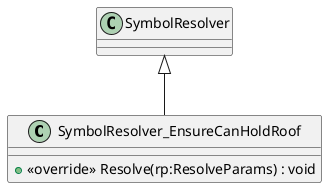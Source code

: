@startuml
class SymbolResolver_EnsureCanHoldRoof {
    + <<override>> Resolve(rp:ResolveParams) : void
}
SymbolResolver <|-- SymbolResolver_EnsureCanHoldRoof
@enduml
